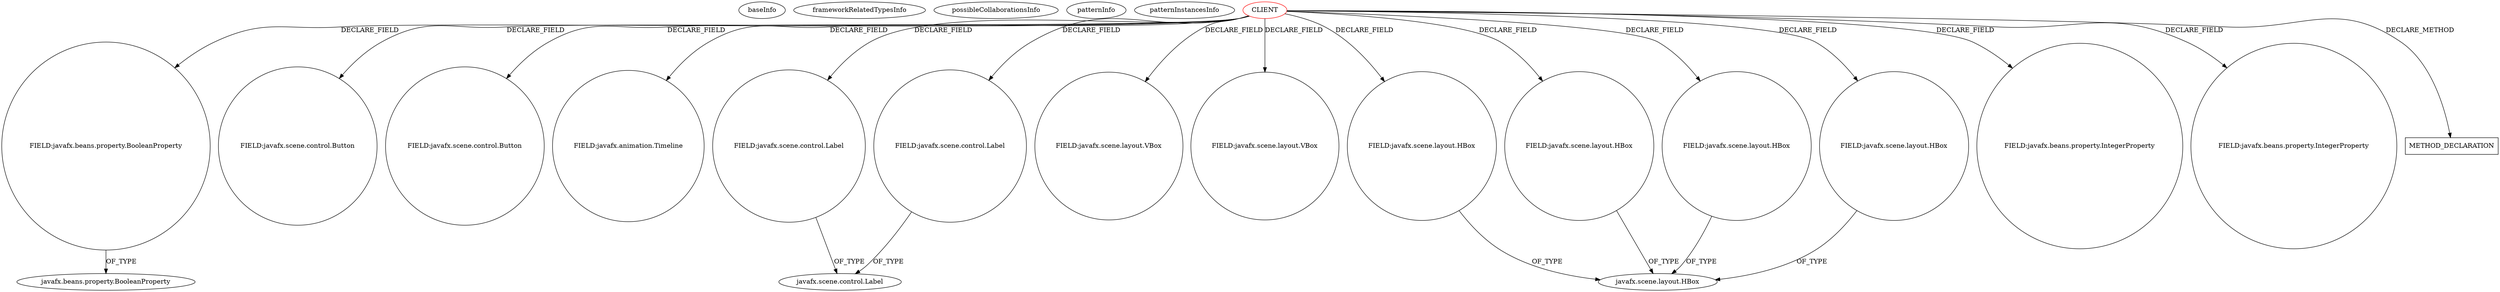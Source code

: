 digraph {
baseInfo[graphId=2190,category="pattern",isAnonymous=false,possibleRelation=false]
frameworkRelatedTypesInfo[]
possibleCollaborationsInfo[]
patternInfo[frequency=2.0,patternRootClient=0]
patternInstancesInfo[0="jperedadnr-Game2048HOL~/jperedadnr-Game2048HOL/Game2048HOL-master/src/org/hol/game2048/Board.java~Board~3394",1="brunoborges-fx2048~/brunoborges-fx2048/fx2048-master/src/game2048/Board.java~Board~2229"]
40[label="FIELD:javafx.beans.property.BooleanProperty",vertexType="FIELD_DECLARATION",isFrameworkType=false,shape=circle]
17[label="javafx.beans.property.BooleanProperty",vertexType="FRAMEWORK_CLASS_TYPE",isFrameworkType=false]
0[label="CLIENT",vertexType="ROOT_CLIENT_CLASS_DECLARATION",isFrameworkType=false,color=red]
4[label="FIELD:javafx.scene.control.Button",vertexType="FIELD_DECLARATION",isFrameworkType=false,shape=circle]
2[label="FIELD:javafx.scene.control.Button",vertexType="FIELD_DECLARATION",isFrameworkType=false,shape=circle]
72[label="FIELD:javafx.animation.Timeline",vertexType="FIELD_DECLARATION",isFrameworkType=false,shape=circle]
56[label="FIELD:javafx.scene.control.Label",vertexType="FIELD_DECLARATION",isFrameworkType=false,shape=circle]
51[label="javafx.scene.control.Label",vertexType="FRAMEWORK_CLASS_TYPE",isFrameworkType=false]
58[label="FIELD:javafx.scene.control.Label",vertexType="FIELD_DECLARATION",isFrameworkType=false,shape=circle]
78[label="FIELD:javafx.scene.layout.VBox",vertexType="FIELD_DECLARATION",isFrameworkType=false,shape=circle]
80[label="FIELD:javafx.scene.layout.VBox",vertexType="FIELD_DECLARATION",isFrameworkType=false,shape=circle]
64[label="FIELD:javafx.scene.layout.HBox",vertexType="FIELD_DECLARATION",isFrameworkType=false,shape=circle]
14[label="FIELD:javafx.scene.layout.HBox",vertexType="FIELD_DECLARATION",isFrameworkType=false,shape=circle]
44[label="FIELD:javafx.scene.layout.HBox",vertexType="FIELD_DECLARATION",isFrameworkType=false,shape=circle]
46[label="FIELD:javafx.scene.layout.HBox",vertexType="FIELD_DECLARATION",isFrameworkType=false,shape=circle]
15[label="javafx.scene.layout.HBox",vertexType="FRAMEWORK_CLASS_TYPE",isFrameworkType=false]
22[label="FIELD:javafx.beans.property.IntegerProperty",vertexType="FIELD_DECLARATION",isFrameworkType=false,shape=circle]
24[label="FIELD:javafx.beans.property.IntegerProperty",vertexType="FIELD_DECLARATION",isFrameworkType=false,shape=circle]
406[label="METHOD_DECLARATION",vertexType="CLIENT_METHOD_DECLARATION",isFrameworkType=false,shape=box]
64->15[label="OF_TYPE"]
0->80[label="DECLARE_FIELD"]
0->46[label="DECLARE_FIELD"]
0->58[label="DECLARE_FIELD"]
40->17[label="OF_TYPE"]
56->51[label="OF_TYPE"]
0->24[label="DECLARE_FIELD"]
0->2[label="DECLARE_FIELD"]
0->22[label="DECLARE_FIELD"]
0->406[label="DECLARE_METHOD"]
44->15[label="OF_TYPE"]
0->14[label="DECLARE_FIELD"]
0->56[label="DECLARE_FIELD"]
0->72[label="DECLARE_FIELD"]
58->51[label="OF_TYPE"]
0->64[label="DECLARE_FIELD"]
0->40[label="DECLARE_FIELD"]
0->4[label="DECLARE_FIELD"]
0->78[label="DECLARE_FIELD"]
0->44[label="DECLARE_FIELD"]
46->15[label="OF_TYPE"]
14->15[label="OF_TYPE"]
}
